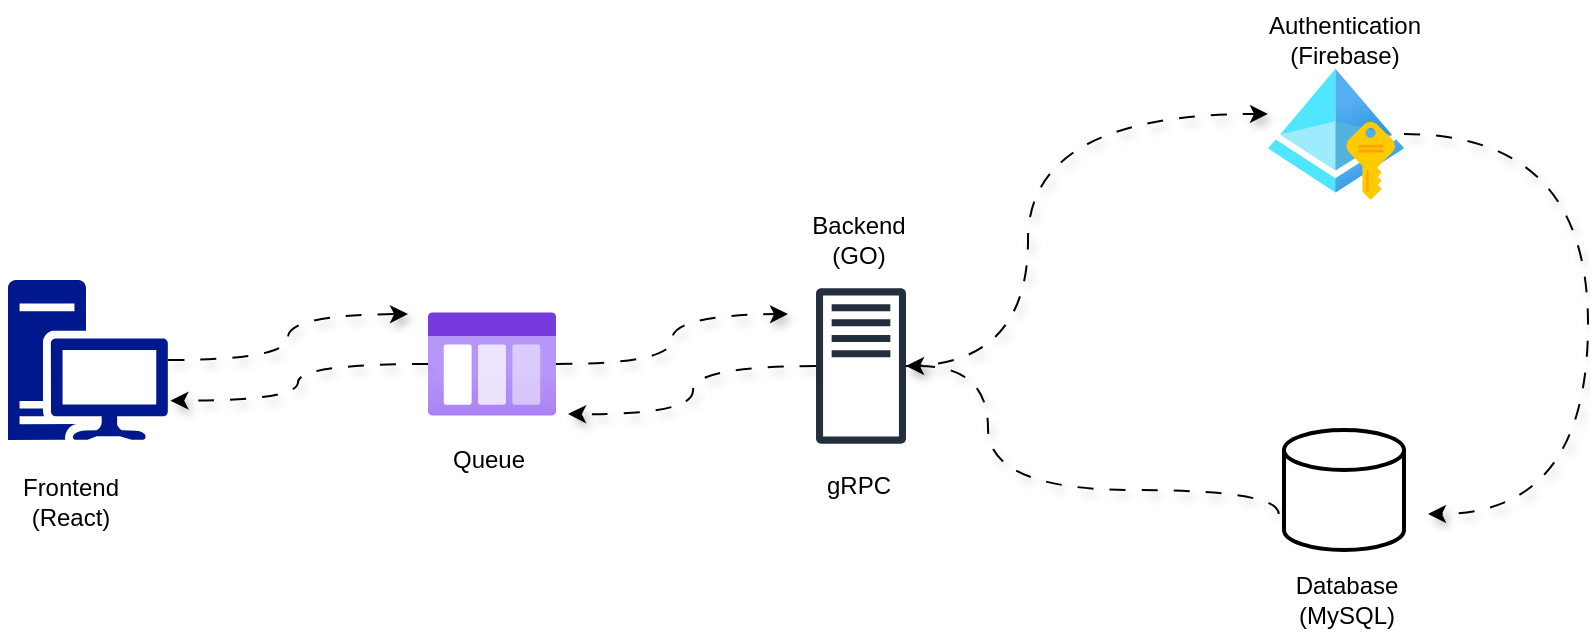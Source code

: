 <mxfile version="24.5.2" type="github">
  <diagram name="Page-1" id="DvHukPqvQMiegL6zhpSA">
    <mxGraphModel dx="928" dy="510" grid="1" gridSize="10" guides="1" tooltips="1" connect="1" arrows="1" fold="1" page="1" pageScale="1" pageWidth="850" pageHeight="1100" math="0" shadow="0">
      <root>
        <mxCell id="0" />
        <mxCell id="1" parent="0" />
        <mxCell id="Wj735dPOVBUxa9d9cgnp-38" style="edgeStyle=orthogonalEdgeStyle;curved=1;rounded=0;orthogonalLoop=1;jettySize=auto;html=1;flowAnimation=1;shadow=1;" edge="1" parent="1" source="Wj735dPOVBUxa9d9cgnp-1">
          <mxGeometry relative="1" as="geometry">
            <mxPoint x="250" y="230" as="targetPoint" />
          </mxGeometry>
        </mxCell>
        <mxCell id="Wj735dPOVBUxa9d9cgnp-1" value="" style="sketch=0;aspect=fixed;pointerEvents=1;shadow=0;dashed=0;html=1;strokeColor=none;labelPosition=center;verticalLabelPosition=bottom;verticalAlign=top;align=center;fillColor=#00188D;shape=mxgraph.mscae.enterprise.workstation_client" vertex="1" parent="1">
          <mxGeometry x="50" y="213" width="80" height="80" as="geometry" />
        </mxCell>
        <mxCell id="Wj735dPOVBUxa9d9cgnp-36" style="edgeStyle=orthogonalEdgeStyle;curved=1;rounded=0;orthogonalLoop=1;jettySize=auto;html=1;flowAnimation=1;shadow=1;" edge="1" parent="1" source="Wj735dPOVBUxa9d9cgnp-3">
          <mxGeometry relative="1" as="geometry">
            <mxPoint x="440" y="230" as="targetPoint" />
          </mxGeometry>
        </mxCell>
        <mxCell id="Wj735dPOVBUxa9d9cgnp-3" value="" style="image;aspect=fixed;html=1;points=[];align=center;fontSize=12;image=img/lib/azure2/general/Storage_Queue.svg;" vertex="1" parent="1">
          <mxGeometry x="260" y="229" width="64" height="52" as="geometry" />
        </mxCell>
        <mxCell id="Wj735dPOVBUxa9d9cgnp-37" style="edgeStyle=orthogonalEdgeStyle;curved=1;rounded=0;orthogonalLoop=1;jettySize=auto;html=1;flowAnimation=1;shadow=1;" edge="1" parent="1" source="Wj735dPOVBUxa9d9cgnp-7">
          <mxGeometry relative="1" as="geometry">
            <mxPoint x="330" y="280" as="targetPoint" />
          </mxGeometry>
        </mxCell>
        <mxCell id="Wj735dPOVBUxa9d9cgnp-7" value="" style="sketch=0;outlineConnect=0;fontColor=#232F3E;gradientColor=none;fillColor=#232F3D;strokeColor=none;dashed=0;verticalLabelPosition=bottom;verticalAlign=top;align=center;html=1;fontSize=12;fontStyle=0;aspect=fixed;pointerEvents=1;shape=mxgraph.aws4.traditional_server;" vertex="1" parent="1">
          <mxGeometry x="454" y="217" width="45" height="78" as="geometry" />
        </mxCell>
        <mxCell id="Wj735dPOVBUxa9d9cgnp-33" style="edgeStyle=orthogonalEdgeStyle;curved=1;rounded=0;orthogonalLoop=1;jettySize=auto;html=1;flowAnimation=1;shadow=1;exitX=-0.044;exitY=0.7;exitDx=0;exitDy=0;exitPerimeter=0;" edge="1" parent="1" source="Wj735dPOVBUxa9d9cgnp-12" target="Wj735dPOVBUxa9d9cgnp-7">
          <mxGeometry relative="1" as="geometry">
            <Array as="points">
              <mxPoint x="685" y="318" />
              <mxPoint x="540" y="318" />
              <mxPoint x="540" y="256" />
            </Array>
          </mxGeometry>
        </mxCell>
        <mxCell id="Wj735dPOVBUxa9d9cgnp-12" value="" style="strokeWidth=2;html=1;shape=mxgraph.flowchart.database;whiteSpace=wrap;" vertex="1" parent="1">
          <mxGeometry x="688" y="288" width="60" height="60" as="geometry" />
        </mxCell>
        <mxCell id="Wj735dPOVBUxa9d9cgnp-14" value="&lt;div&gt;Frontend&lt;/div&gt;(React)" style="text;html=1;align=center;verticalAlign=middle;resizable=0;points=[];autosize=1;strokeColor=none;fillColor=none;" vertex="1" parent="1">
          <mxGeometry x="46" y="304" width="70" height="40" as="geometry" />
        </mxCell>
        <mxCell id="Wj735dPOVBUxa9d9cgnp-15" value="Queue" style="text;html=1;align=center;verticalAlign=middle;resizable=0;points=[];autosize=1;strokeColor=none;fillColor=none;" vertex="1" parent="1">
          <mxGeometry x="260" y="288" width="60" height="30" as="geometry" />
        </mxCell>
        <mxCell id="Wj735dPOVBUxa9d9cgnp-17" value="&lt;span style=&quot;color: rgba(0, 0, 0, 0); font-family: monospace; font-size: 0px; text-align: start;&quot;&gt;%3CmxGraphModel%3E%3Croot%3E%3CmxCell%20id%3D%220%22%2F%3E%3CmxCell%20id%3D%221%22%20parent%3D%220%22%2F%3E%3CmxCell%20id%3D%222%22%20value%3D%22Backend%26lt%3Bdiv%26gt%3B(GO)%26lt%3B%2Fdiv%26gt%3B%22%20style%3D%22text%3Bhtml%3D1%3Balign%3Dcenter%3BverticalAlign%3Dmiddle%3Bresizable%3D0%3Bpoints%3D%5B%5D%3Bautosize%3D1%3BstrokeColor%3Dnone%3BfillColor%3Dnone%3B%22%20vertex%3D%221%22%20parent%3D%221%22%3E%3CmxGeometry%20x%3D%22455%22%20y%3D%22293%22%20width%3D%2270%22%20height%3D%2240%22%20as%3D%22geometry%22%2F%3E%3C%2FmxCell%3E%3C%2Froot%3E%3C%2FmxGraphModel%3E&lt;/span&gt;" style="text;html=1;align=center;verticalAlign=middle;resizable=0;points=[];autosize=1;strokeColor=none;fillColor=none;" vertex="1" parent="1">
          <mxGeometry x="490" y="178" width="20" height="30" as="geometry" />
        </mxCell>
        <mxCell id="Wj735dPOVBUxa9d9cgnp-18" value="Backend&lt;div&gt;(GO)&lt;/div&gt;" style="text;html=1;align=center;verticalAlign=middle;resizable=0;points=[];autosize=1;strokeColor=none;fillColor=none;" vertex="1" parent="1">
          <mxGeometry x="440" y="173" width="70" height="40" as="geometry" />
        </mxCell>
        <mxCell id="Wj735dPOVBUxa9d9cgnp-19" value="gRPC" style="text;html=1;align=center;verticalAlign=middle;resizable=0;points=[];autosize=1;strokeColor=none;fillColor=none;" vertex="1" parent="1">
          <mxGeometry x="445" y="301" width="60" height="30" as="geometry" />
        </mxCell>
        <mxCell id="Wj735dPOVBUxa9d9cgnp-20" value="&lt;div&gt;Database&lt;/div&gt;(MySQL)" style="text;html=1;align=center;verticalAlign=middle;resizable=0;points=[];autosize=1;strokeColor=none;fillColor=none;" vertex="1" parent="1">
          <mxGeometry x="684" y="353" width="70" height="40" as="geometry" />
        </mxCell>
        <mxCell id="Wj735dPOVBUxa9d9cgnp-31" style="edgeStyle=orthogonalEdgeStyle;curved=1;rounded=0;orthogonalLoop=1;jettySize=auto;html=1;flowAnimation=1;shadow=1;" edge="1" parent="1" source="Wj735dPOVBUxa9d9cgnp-26">
          <mxGeometry relative="1" as="geometry">
            <mxPoint x="760" y="330" as="targetPoint" />
            <Array as="points">
              <mxPoint x="840" y="140" />
              <mxPoint x="840" y="330" />
            </Array>
          </mxGeometry>
        </mxCell>
        <mxCell id="Wj735dPOVBUxa9d9cgnp-26" value="" style="image;aspect=fixed;html=1;points=[];align=center;fontSize=12;image=img/lib/azure2/identity/Managed_Identities.svg;" vertex="1" parent="1">
          <mxGeometry x="680" y="107" width="68" height="66" as="geometry" />
        </mxCell>
        <mxCell id="Wj735dPOVBUxa9d9cgnp-28" style="edgeStyle=orthogonalEdgeStyle;curved=1;rounded=0;orthogonalLoop=1;jettySize=auto;html=1;entryX=0;entryY=0.348;entryDx=0;entryDy=0;entryPerimeter=0;flowAnimation=1;shadow=1;" edge="1" parent="1" source="Wj735dPOVBUxa9d9cgnp-7" target="Wj735dPOVBUxa9d9cgnp-26">
          <mxGeometry relative="1" as="geometry">
            <Array as="points">
              <mxPoint x="560" y="256" />
              <mxPoint x="560" y="130" />
            </Array>
          </mxGeometry>
        </mxCell>
        <mxCell id="Wj735dPOVBUxa9d9cgnp-34" value="Authentication&lt;div&gt;(Firebase)&lt;/div&gt;" style="text;html=1;align=center;verticalAlign=middle;resizable=0;points=[];autosize=1;strokeColor=none;fillColor=none;" vertex="1" parent="1">
          <mxGeometry x="668" y="73" width="100" height="40" as="geometry" />
        </mxCell>
        <mxCell id="Wj735dPOVBUxa9d9cgnp-39" style="edgeStyle=orthogonalEdgeStyle;curved=1;rounded=0;orthogonalLoop=1;jettySize=auto;html=1;entryX=1.015;entryY=0.754;entryDx=0;entryDy=0;entryPerimeter=0;flowAnimation=1;shadow=1;" edge="1" parent="1" source="Wj735dPOVBUxa9d9cgnp-3" target="Wj735dPOVBUxa9d9cgnp-1">
          <mxGeometry relative="1" as="geometry" />
        </mxCell>
      </root>
    </mxGraphModel>
  </diagram>
</mxfile>
